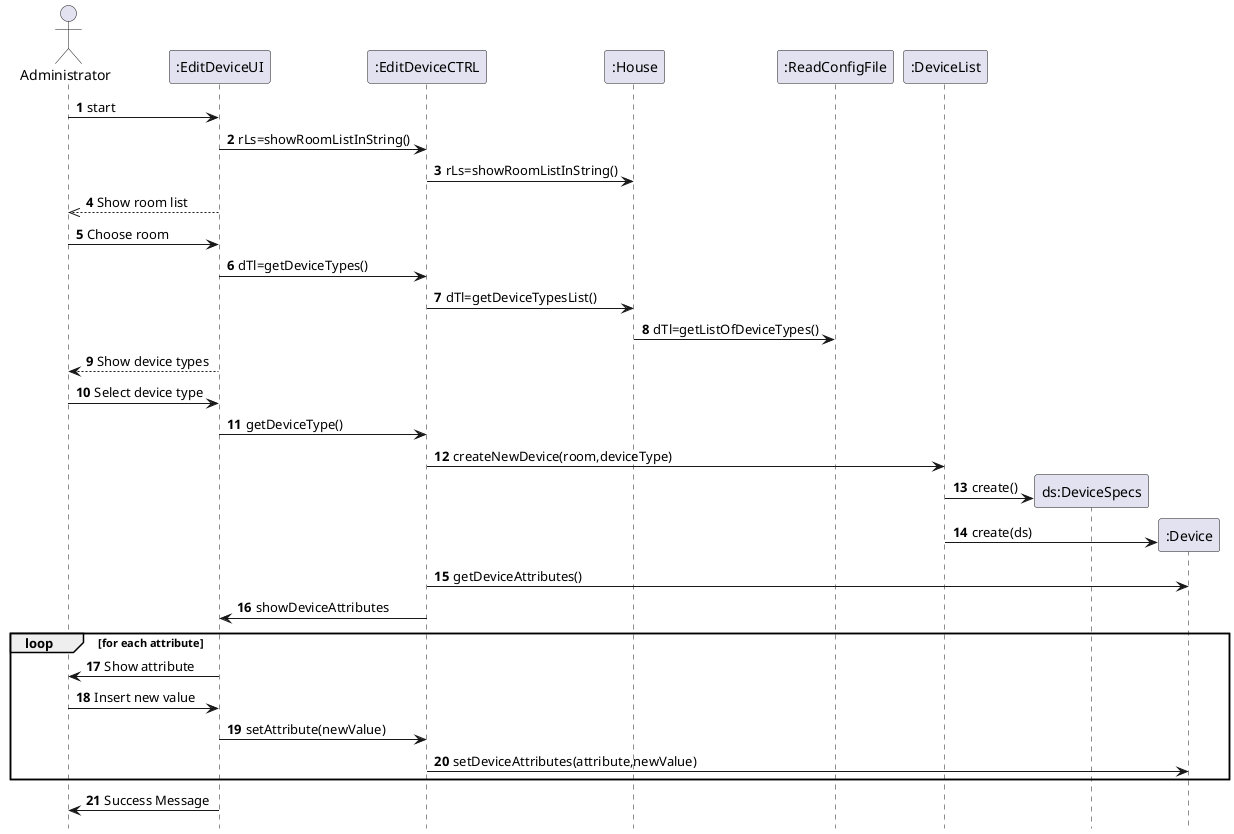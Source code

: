 @startuml
autonumber
hidefootbox

actor Administrator

Administrator -> ":EditDeviceUI": start


":EditDeviceUI" -> ":EditDeviceCTRL": rLs=showRoomListInString()


":EditDeviceCTRL" -> ":House": rLs=showRoomListInString()

Administrator <<-- ":EditDeviceUI": Show room list

Administrator -> ":EditDeviceUI": Choose room

":EditDeviceUI" -> ":EditDeviceCTRL": dTl=getDeviceTypes()

":EditDeviceCTRL" -> ":House": dTl=getDeviceTypesList()

":House" -> ":ReadConfigFile": dTl=getListOfDeviceTypes()

":EditDeviceUI" --> "Administrator": Show device types

"Administrator" -> ":EditDeviceUI": Select device type

":EditDeviceUI" -> ":EditDeviceCTRL": getDeviceType()


":EditDeviceCTRL" -> ":DeviceList": createNewDevice(room,deviceType)

create "ds:DeviceSpecs"
":DeviceList" -> "ds:DeviceSpecs": create()

create ":Device"
":DeviceList" -> ":Device": create(ds)

":Device" <- ":EditDeviceCTRL": getDeviceAttributes()

":EditDeviceCTRL" -> ":EditDeviceUI": showDeviceAttributes

 loop for each attribute
	    ":EditDeviceUI" -> Administrator: Show attribute
	    "Administrator" -> ":EditDeviceUI": Insert new value
        ":EditDeviceUI" -> ":EditDeviceCTRL": setAttribute(newValue)
        ":EditDeviceCTRL" -> ":Device": setDeviceAttributes(attribute,newValue)

end
        ":EditDeviceUI" -> "Administrator": Success Message

deactivate ":EditDeviceCTRL"
deactivate Administrator

@enduml